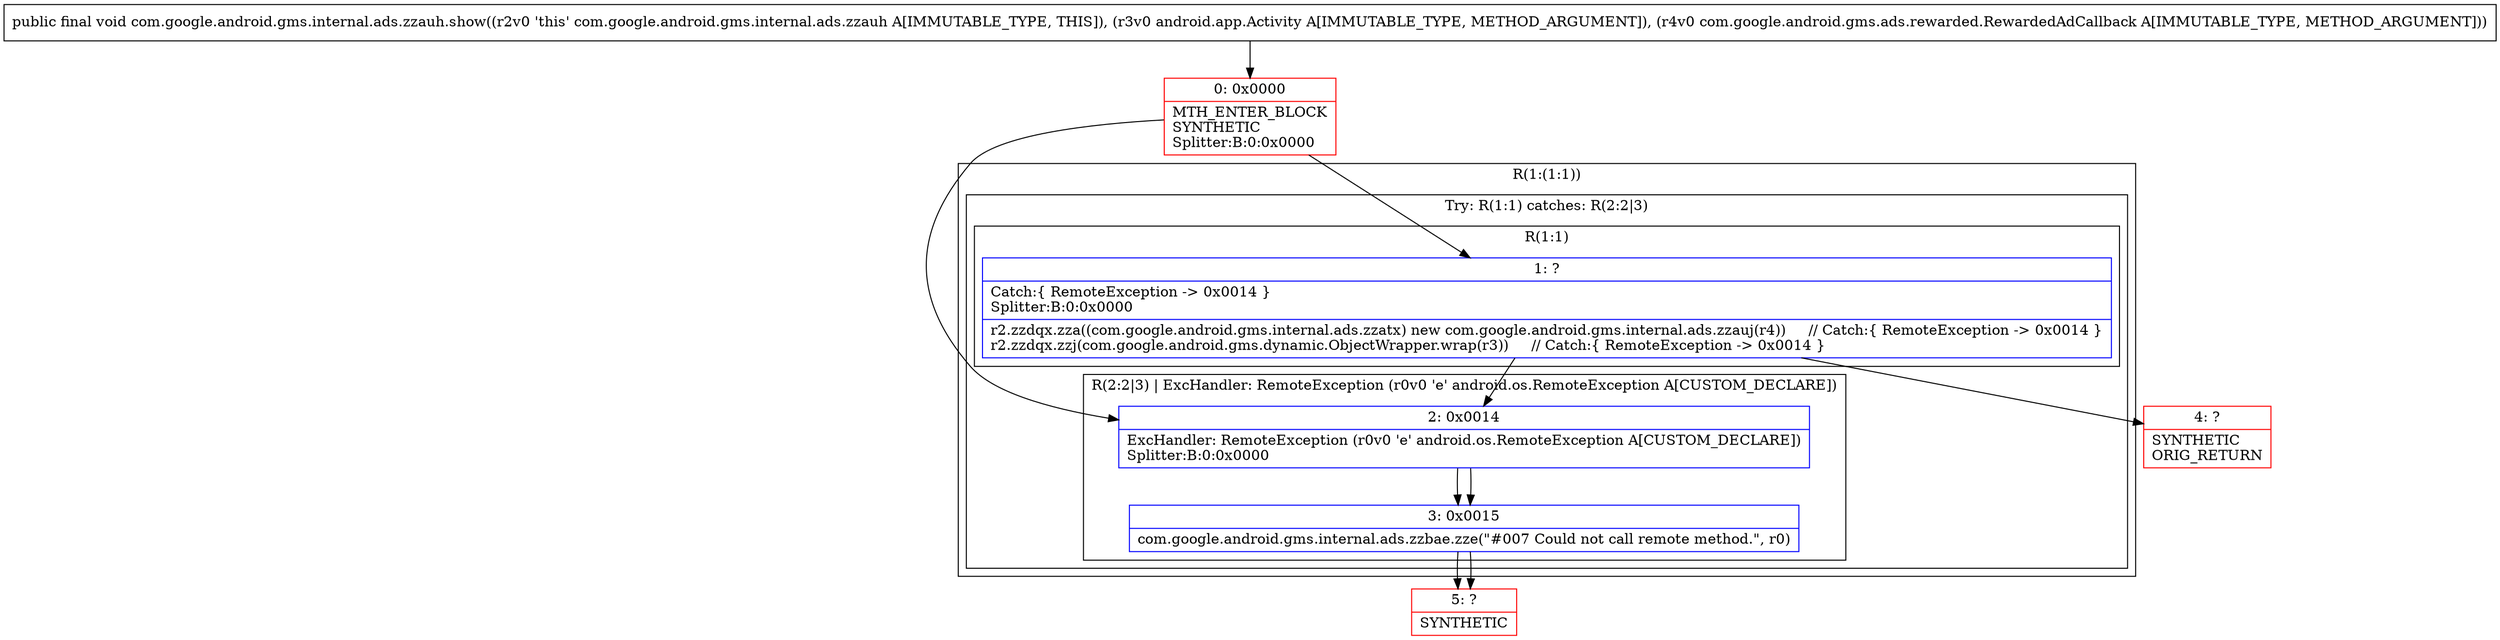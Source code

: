 digraph "CFG forcom.google.android.gms.internal.ads.zzauh.show(Landroid\/app\/Activity;Lcom\/google\/android\/gms\/ads\/rewarded\/RewardedAdCallback;)V" {
subgraph cluster_Region_1604801500 {
label = "R(1:(1:1))";
node [shape=record,color=blue];
subgraph cluster_TryCatchRegion_1073760416 {
label = "Try: R(1:1) catches: R(2:2|3)";
node [shape=record,color=blue];
subgraph cluster_Region_1189907055 {
label = "R(1:1)";
node [shape=record,color=blue];
Node_1 [shape=record,label="{1\:\ ?|Catch:\{ RemoteException \-\> 0x0014 \}\lSplitter:B:0:0x0000\l|r2.zzdqx.zza((com.google.android.gms.internal.ads.zzatx) new com.google.android.gms.internal.ads.zzauj(r4))     \/\/ Catch:\{ RemoteException \-\> 0x0014 \}\lr2.zzdqx.zzj(com.google.android.gms.dynamic.ObjectWrapper.wrap(r3))     \/\/ Catch:\{ RemoteException \-\> 0x0014 \}\l}"];
}
subgraph cluster_Region_1052919919 {
label = "R(2:2|3) | ExcHandler: RemoteException (r0v0 'e' android.os.RemoteException A[CUSTOM_DECLARE])\l";
node [shape=record,color=blue];
Node_2 [shape=record,label="{2\:\ 0x0014|ExcHandler: RemoteException (r0v0 'e' android.os.RemoteException A[CUSTOM_DECLARE])\lSplitter:B:0:0x0000\l}"];
Node_3 [shape=record,label="{3\:\ 0x0015|com.google.android.gms.internal.ads.zzbae.zze(\"#007 Could not call remote method.\", r0)\l}"];
}
}
}
subgraph cluster_Region_1052919919 {
label = "R(2:2|3) | ExcHandler: RemoteException (r0v0 'e' android.os.RemoteException A[CUSTOM_DECLARE])\l";
node [shape=record,color=blue];
Node_2 [shape=record,label="{2\:\ 0x0014|ExcHandler: RemoteException (r0v0 'e' android.os.RemoteException A[CUSTOM_DECLARE])\lSplitter:B:0:0x0000\l}"];
Node_3 [shape=record,label="{3\:\ 0x0015|com.google.android.gms.internal.ads.zzbae.zze(\"#007 Could not call remote method.\", r0)\l}"];
}
Node_0 [shape=record,color=red,label="{0\:\ 0x0000|MTH_ENTER_BLOCK\lSYNTHETIC\lSplitter:B:0:0x0000\l}"];
Node_4 [shape=record,color=red,label="{4\:\ ?|SYNTHETIC\lORIG_RETURN\l}"];
Node_5 [shape=record,color=red,label="{5\:\ ?|SYNTHETIC\l}"];
MethodNode[shape=record,label="{public final void com.google.android.gms.internal.ads.zzauh.show((r2v0 'this' com.google.android.gms.internal.ads.zzauh A[IMMUTABLE_TYPE, THIS]), (r3v0 android.app.Activity A[IMMUTABLE_TYPE, METHOD_ARGUMENT]), (r4v0 com.google.android.gms.ads.rewarded.RewardedAdCallback A[IMMUTABLE_TYPE, METHOD_ARGUMENT])) }"];
MethodNode -> Node_0;
Node_1 -> Node_2;
Node_1 -> Node_4;
Node_2 -> Node_3;
Node_3 -> Node_5;
Node_2 -> Node_3;
Node_3 -> Node_5;
Node_0 -> Node_1;
Node_0 -> Node_2;
}

